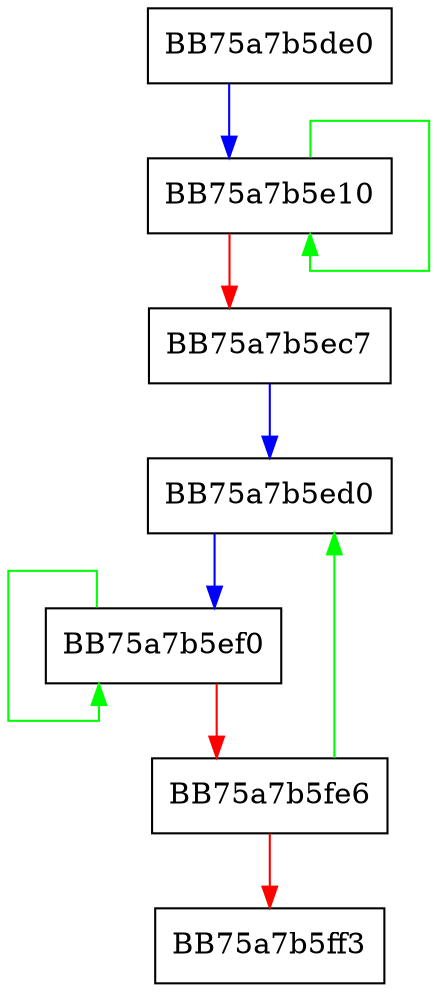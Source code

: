 digraph SymCryptFdefRawMulAsm {
  node [shape="box"];
  graph [splines=ortho];
  BB75a7b5de0 -> BB75a7b5e10 [color="blue"];
  BB75a7b5e10 -> BB75a7b5e10 [color="green"];
  BB75a7b5e10 -> BB75a7b5ec7 [color="red"];
  BB75a7b5ec7 -> BB75a7b5ed0 [color="blue"];
  BB75a7b5ed0 -> BB75a7b5ef0 [color="blue"];
  BB75a7b5ef0 -> BB75a7b5ef0 [color="green"];
  BB75a7b5ef0 -> BB75a7b5fe6 [color="red"];
  BB75a7b5fe6 -> BB75a7b5ed0 [color="green"];
  BB75a7b5fe6 -> BB75a7b5ff3 [color="red"];
}